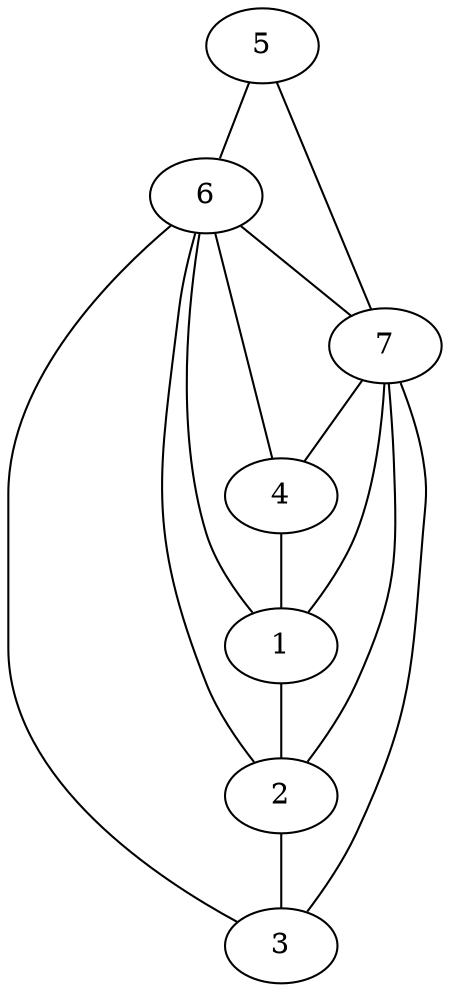 graph G
{
    1 -- 2;
    2 -- 3;
    //3 -- 1;

    4 -- 1;
    
    5 -- {6 7}

    6 -- {1 2 3 4};
    7 -- {1 2 3 4};
    
    6 -- 7
}
